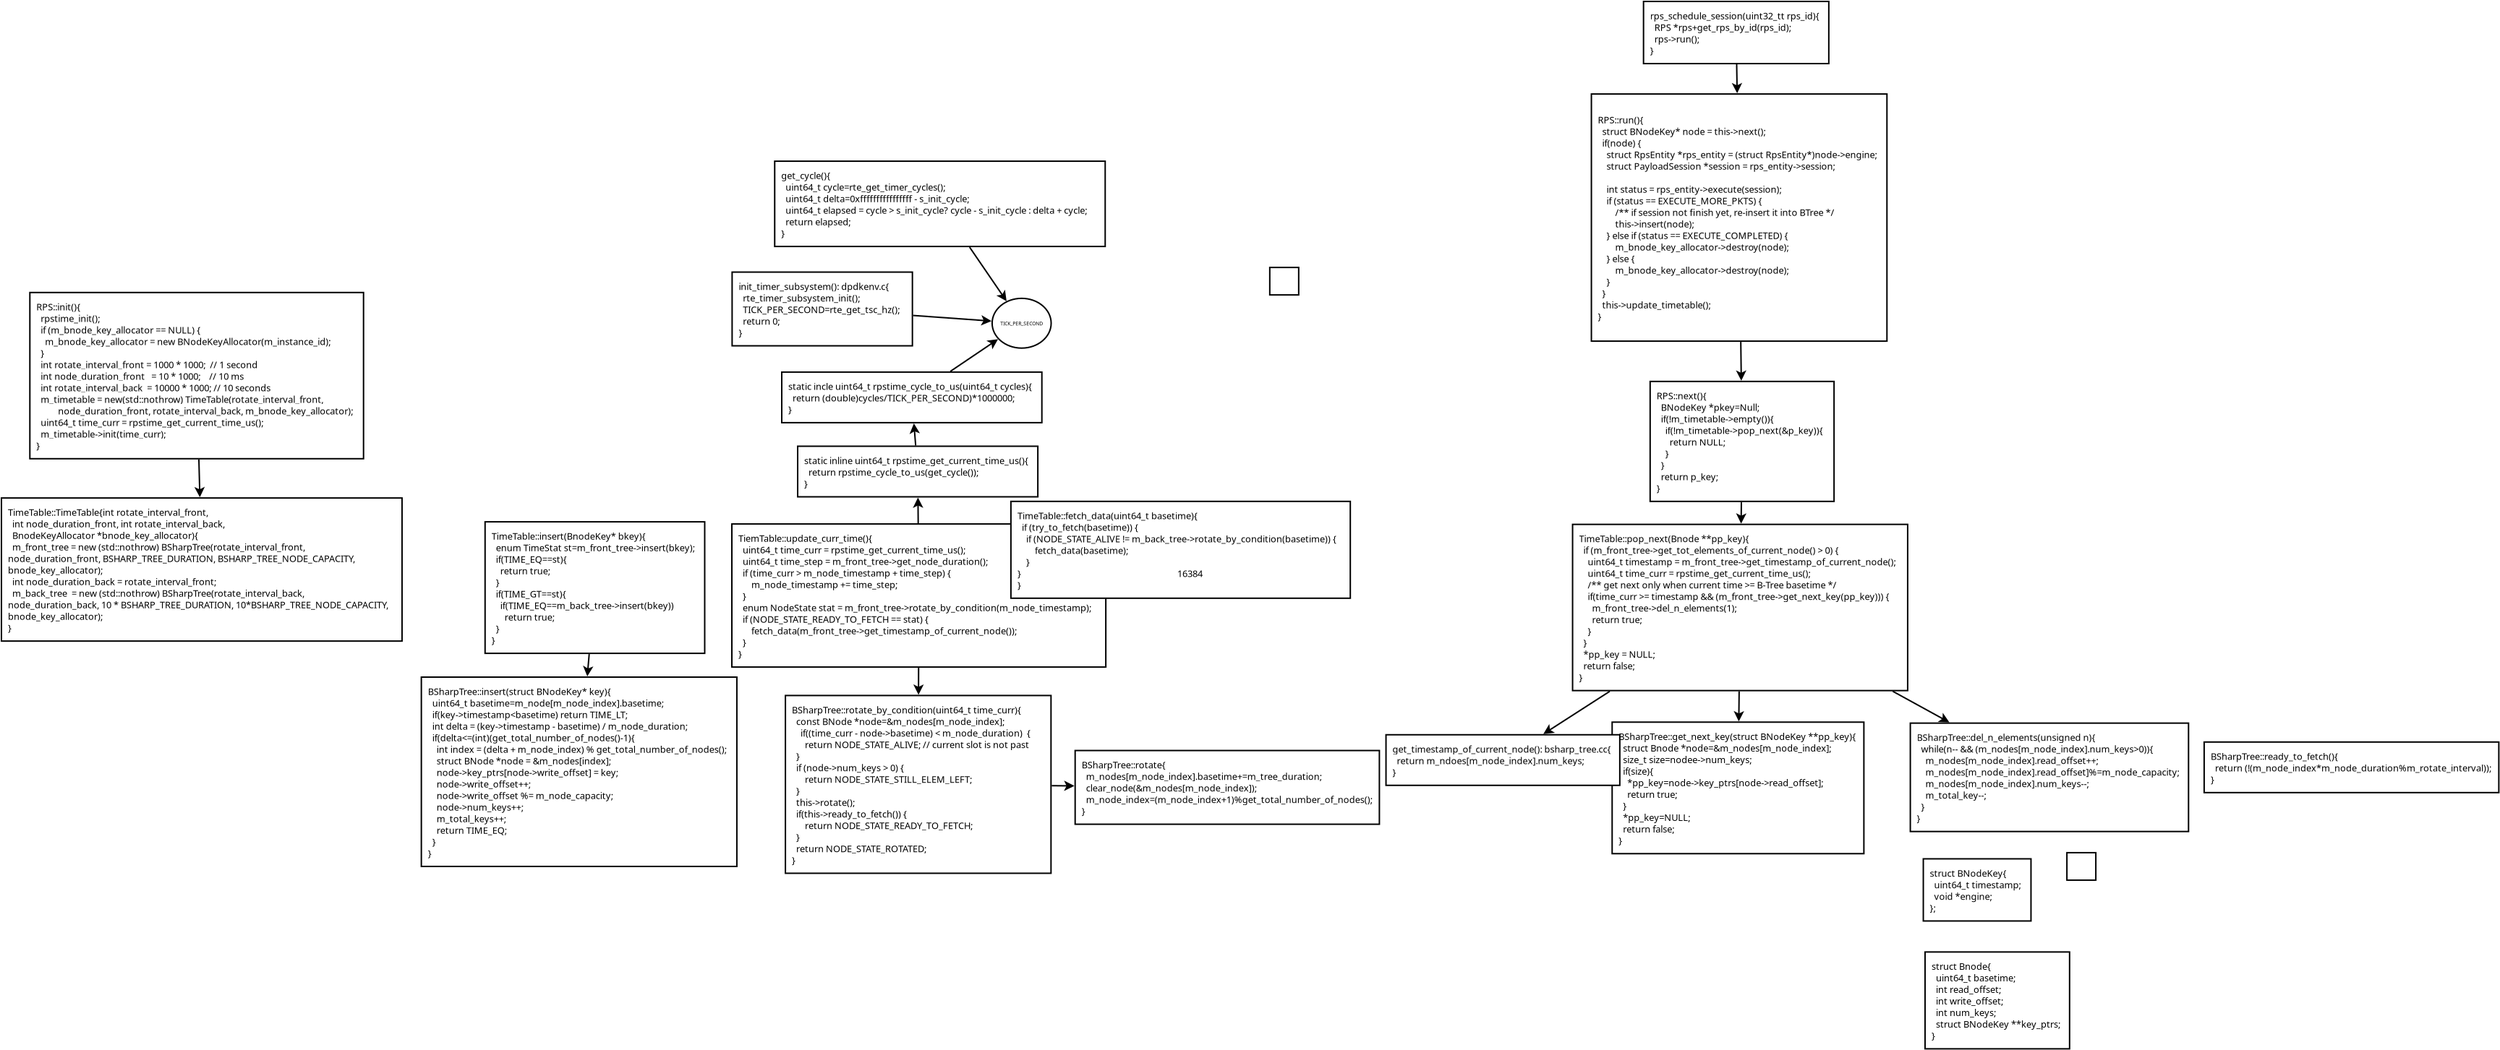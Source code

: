 <?xml version="1.0" encoding="UTF-8"?>
<dia:diagram xmlns:dia="http://www.lysator.liu.se/~alla/dia/">
  <dia:layer name="Background" visible="true" active="true">
    <dia:object type="Flowchart - Box" version="0" id="O0">
      <dia:attribute name="obj_pos">
        <dia:point val="0.267,0.443"/>
      </dia:attribute>
      <dia:attribute name="obj_bb">
        <dia:rectangle val="0.217,0.393;15.324,9.593"/>
      </dia:attribute>
      <dia:attribute name="elem_corner">
        <dia:point val="0.267,0.443"/>
      </dia:attribute>
      <dia:attribute name="elem_width">
        <dia:real val="15.008"/>
      </dia:attribute>
      <dia:attribute name="elem_height">
        <dia:real val="9.1"/>
      </dia:attribute>
      <dia:attribute name="border_width">
        <dia:real val="0.1"/>
      </dia:attribute>
      <dia:attribute name="show_background">
        <dia:boolean val="true"/>
      </dia:attribute>
      <dia:attribute name="padding">
        <dia:real val="0.5"/>
      </dia:attribute>
      <dia:attribute name="text">
        <dia:composite type="text">
          <dia:attribute name="string">
            <dia:string>#TimeTable::insert(BnodeKey* bkey){
  enum TimeStat st=m_front_tree-&gt;insert(bkey);
  if(TIME_EQ==st){
    return true;
  }
  if(TIME_GT==st){
    if(TIME_EQ==m_back_tree-&gt;insert(bkey))
      return true;
  }
}#</dia:string>
          </dia:attribute>
          <dia:attribute name="font">
            <dia:font family="sans" style="0" name="Helvetica"/>
          </dia:attribute>
          <dia:attribute name="height">
            <dia:real val="0.8"/>
          </dia:attribute>
          <dia:attribute name="pos">
            <dia:point val="0.717,1.633"/>
          </dia:attribute>
          <dia:attribute name="color">
            <dia:color val="#000000"/>
          </dia:attribute>
          <dia:attribute name="alignment">
            <dia:enum val="0"/>
          </dia:attribute>
        </dia:composite>
      </dia:attribute>
    </dia:object>
    <dia:object type="Flowchart - Box" version="0" id="O1">
      <dia:attribute name="obj_pos">
        <dia:point val="17.526,0.592"/>
      </dia:attribute>
      <dia:attribute name="obj_bb">
        <dia:rectangle val="17.476,0.542;42.861,10.542"/>
      </dia:attribute>
      <dia:attribute name="elem_corner">
        <dia:point val="17.526,0.592"/>
      </dia:attribute>
      <dia:attribute name="elem_width">
        <dia:real val="25.285"/>
      </dia:attribute>
      <dia:attribute name="elem_height">
        <dia:real val="9.9"/>
      </dia:attribute>
      <dia:attribute name="border_width">
        <dia:real val="0.1"/>
      </dia:attribute>
      <dia:attribute name="show_background">
        <dia:boolean val="true"/>
      </dia:attribute>
      <dia:attribute name="padding">
        <dia:real val="0.5"/>
      </dia:attribute>
      <dia:attribute name="text">
        <dia:composite type="text">
          <dia:attribute name="string">
            <dia:string>#TiemTable::update_curr_time(){
  uint64_t time_curr = rpstime_get_current_time_us();                          
  uint64_t time_step = m_front_tree-&gt;get_node_duration();
  if (time_curr &gt; m_node_timestamp + time_step) {                              
      m_node_timestamp += time_step;      
  }            
  enum NodeState stat = m_front_tree-&gt;rotate_by_condition(m_node_timestamp);   
  if (NODE_STATE_READY_TO_FETCH == stat) {                      
      fetch_data(m_front_tree-&gt;get_timestamp_of_current_node());
  }                                                             
}#</dia:string>
          </dia:attribute>
          <dia:attribute name="font">
            <dia:font family="sans" style="0" name="Helvetica"/>
          </dia:attribute>
          <dia:attribute name="height">
            <dia:real val="0.8"/>
          </dia:attribute>
          <dia:attribute name="pos">
            <dia:point val="17.976,1.782"/>
          </dia:attribute>
          <dia:attribute name="color">
            <dia:color val="#000000"/>
          </dia:attribute>
          <dia:attribute name="alignment">
            <dia:enum val="0"/>
          </dia:attribute>
        </dia:composite>
      </dia:attribute>
    </dia:object>
    <dia:object type="Flowchart - Box" version="0" id="O2">
      <dia:attribute name="obj_pos">
        <dia:point val="20.884,-9.917"/>
      </dia:attribute>
      <dia:attribute name="obj_bb">
        <dia:rectangle val="20.834,-9.967;38.531,-6.367"/>
      </dia:attribute>
      <dia:attribute name="elem_corner">
        <dia:point val="20.884,-9.917"/>
      </dia:attribute>
      <dia:attribute name="elem_width">
        <dia:real val="17.598"/>
      </dia:attribute>
      <dia:attribute name="elem_height">
        <dia:real val="3.5"/>
      </dia:attribute>
      <dia:attribute name="border_width">
        <dia:real val="0.1"/>
      </dia:attribute>
      <dia:attribute name="show_background">
        <dia:boolean val="true"/>
      </dia:attribute>
      <dia:attribute name="padding">
        <dia:real val="0.5"/>
      </dia:attribute>
      <dia:attribute name="text">
        <dia:composite type="text">
          <dia:attribute name="string">
            <dia:string>#static incle uint64_t rpstime_cycle_to_us(uint64_t cycles){
  return (double)cycles/TICK_PER_SECOND)*1000000;
}#</dia:string>
          </dia:attribute>
          <dia:attribute name="font">
            <dia:font family="sans" style="0" name="Helvetica"/>
          </dia:attribute>
          <dia:attribute name="height">
            <dia:real val="0.8"/>
          </dia:attribute>
          <dia:attribute name="pos">
            <dia:point val="21.334,-8.727"/>
          </dia:attribute>
          <dia:attribute name="color">
            <dia:color val="#000000"/>
          </dia:attribute>
          <dia:attribute name="alignment">
            <dia:enum val="0"/>
          </dia:attribute>
        </dia:composite>
      </dia:attribute>
    </dia:object>
    <dia:object type="Flowchart - Box" version="0" id="O3">
      <dia:attribute name="obj_pos">
        <dia:point val="20.203,-24.509"/>
      </dia:attribute>
      <dia:attribute name="obj_bb">
        <dia:rectangle val="20.154,-24.559;43.103,-18.559"/>
      </dia:attribute>
      <dia:attribute name="elem_corner">
        <dia:point val="20.203,-24.509"/>
      </dia:attribute>
      <dia:attribute name="elem_width">
        <dia:real val="22.85"/>
      </dia:attribute>
      <dia:attribute name="elem_height">
        <dia:real val="5.9"/>
      </dia:attribute>
      <dia:attribute name="border_width">
        <dia:real val="0.1"/>
      </dia:attribute>
      <dia:attribute name="show_background">
        <dia:boolean val="true"/>
      </dia:attribute>
      <dia:attribute name="padding">
        <dia:real val="0.5"/>
      </dia:attribute>
      <dia:attribute name="text">
        <dia:composite type="text">
          <dia:attribute name="string">
            <dia:string>#get_cycle(){
  uint64_t cycle=rte_get_timer_cycles();
  uint64_t delta=0xffffffffffffffff - s_init_cycle;
  uint64_t elapsed = cycle &gt; s_init_cycle? cycle - s_init_cycle : delta + cycle;
  return elapsed;
}#</dia:string>
          </dia:attribute>
          <dia:attribute name="font">
            <dia:font family="sans" style="0" name="Helvetica"/>
          </dia:attribute>
          <dia:attribute name="height">
            <dia:real val="0.8"/>
          </dia:attribute>
          <dia:attribute name="pos">
            <dia:point val="20.654,-23.32"/>
          </dia:attribute>
          <dia:attribute name="color">
            <dia:color val="#000000"/>
          </dia:attribute>
          <dia:attribute name="alignment">
            <dia:enum val="0"/>
          </dia:attribute>
        </dia:composite>
      </dia:attribute>
    </dia:object>
    <dia:object type="Flowchart - Box" version="0" id="O4">
      <dia:attribute name="obj_pos">
        <dia:point val="17.259,-16.835"/>
      </dia:attribute>
      <dia:attribute name="obj_bb">
        <dia:rectangle val="17.209,-16.886;29.774,-11.685"/>
      </dia:attribute>
      <dia:attribute name="elem_corner">
        <dia:point val="17.259,-16.835"/>
      </dia:attribute>
      <dia:attribute name="elem_width">
        <dia:real val="12.465"/>
      </dia:attribute>
      <dia:attribute name="elem_height">
        <dia:real val="5.1"/>
      </dia:attribute>
      <dia:attribute name="border_width">
        <dia:real val="0.1"/>
      </dia:attribute>
      <dia:attribute name="show_background">
        <dia:boolean val="true"/>
      </dia:attribute>
      <dia:attribute name="padding">
        <dia:real val="0.5"/>
      </dia:attribute>
      <dia:attribute name="text">
        <dia:composite type="text">
          <dia:attribute name="string">
            <dia:string>#init_timer_subsystem(): dpdkenv.c{
  rte_timer_subsystem_init();
  TICK_PER_SECOND=rte_get_tsc_hz();
  return 0;
}#</dia:string>
          </dia:attribute>
          <dia:attribute name="font">
            <dia:font family="sans" style="0" name="Helvetica"/>
          </dia:attribute>
          <dia:attribute name="height">
            <dia:real val="0.8"/>
          </dia:attribute>
          <dia:attribute name="pos">
            <dia:point val="17.709,-15.646"/>
          </dia:attribute>
          <dia:attribute name="color">
            <dia:color val="#000000"/>
          </dia:attribute>
          <dia:attribute name="alignment">
            <dia:enum val="0"/>
          </dia:attribute>
        </dia:composite>
      </dia:attribute>
    </dia:object>
    <dia:object type="Flowchart - Ellipse" version="0" id="O5">
      <dia:attribute name="obj_pos">
        <dia:point val="35.236,-15.019"/>
      </dia:attribute>
      <dia:attribute name="obj_bb">
        <dia:rectangle val="35.186,-15.069;39.368,-11.526"/>
      </dia:attribute>
      <dia:attribute name="elem_corner">
        <dia:point val="35.236,-15.019"/>
      </dia:attribute>
      <dia:attribute name="elem_width">
        <dia:real val="4.082"/>
      </dia:attribute>
      <dia:attribute name="elem_height">
        <dia:real val="3.443"/>
      </dia:attribute>
      <dia:attribute name="border_width">
        <dia:real val="0.1"/>
      </dia:attribute>
      <dia:attribute name="show_background">
        <dia:boolean val="true"/>
      </dia:attribute>
      <dia:attribute name="padding">
        <dia:real val="0.354"/>
      </dia:attribute>
      <dia:attribute name="text">
        <dia:composite type="text">
          <dia:attribute name="string">
            <dia:string>#TICK_PER_SECOND#</dia:string>
          </dia:attribute>
          <dia:attribute name="font">
            <dia:font family="sans" style="0" name="Helvetica"/>
          </dia:attribute>
          <dia:attribute name="height">
            <dia:real val="0.423"/>
          </dia:attribute>
          <dia:attribute name="pos">
            <dia:point val="37.277,-13.172"/>
          </dia:attribute>
          <dia:attribute name="color">
            <dia:color val="#000000"/>
          </dia:attribute>
          <dia:attribute name="alignment">
            <dia:enum val="1"/>
          </dia:attribute>
        </dia:composite>
      </dia:attribute>
    </dia:object>
    <dia:object type="Standard - Line" version="0" id="O6">
      <dia:attribute name="obj_pos">
        <dia:point val="33.679,-18.56"/>
      </dia:attribute>
      <dia:attribute name="obj_bb">
        <dia:rectangle val="33.61,-18.629;36.304,-14.73"/>
      </dia:attribute>
      <dia:attribute name="conn_endpoints">
        <dia:point val="33.679,-18.56"/>
        <dia:point val="36.234,-14.823"/>
      </dia:attribute>
      <dia:attribute name="numcp">
        <dia:int val="1"/>
      </dia:attribute>
      <dia:attribute name="end_arrow">
        <dia:enum val="22"/>
      </dia:attribute>
      <dia:attribute name="end_arrow_length">
        <dia:real val="0.5"/>
      </dia:attribute>
      <dia:attribute name="end_arrow_width">
        <dia:real val="0.5"/>
      </dia:attribute>
      <dia:connections>
        <dia:connection handle="0" to="O3" connection="16"/>
        <dia:connection handle="1" to="O5" connection="16"/>
      </dia:connections>
    </dia:object>
    <dia:object type="Standard - Line" version="0" id="O7">
      <dia:attribute name="obj_pos">
        <dia:point val="29.773,-13.835"/>
      </dia:attribute>
      <dia:attribute name="obj_bb">
        <dia:rectangle val="29.72,-13.889;35.305,-13.13"/>
      </dia:attribute>
      <dia:attribute name="conn_endpoints">
        <dia:point val="29.773,-13.835"/>
        <dia:point val="35.193,-13.447"/>
      </dia:attribute>
      <dia:attribute name="numcp">
        <dia:int val="1"/>
      </dia:attribute>
      <dia:attribute name="end_arrow">
        <dia:enum val="22"/>
      </dia:attribute>
      <dia:attribute name="end_arrow_length">
        <dia:real val="0.5"/>
      </dia:attribute>
      <dia:attribute name="end_arrow_width">
        <dia:real val="0.5"/>
      </dia:attribute>
      <dia:connections>
        <dia:connection handle="0" to="O4" connection="16"/>
        <dia:connection handle="1" to="O5" connection="16"/>
      </dia:connections>
    </dia:object>
    <dia:object type="Standard - Line" version="0" id="O8">
      <dia:attribute name="obj_pos">
        <dia:point val="32.346,-9.966"/>
      </dia:attribute>
      <dia:attribute name="obj_bb">
        <dia:rectangle val="32.276,-12.263;35.736,-9.897"/>
      </dia:attribute>
      <dia:attribute name="conn_endpoints">
        <dia:point val="32.346,-9.966"/>
        <dia:point val="35.643,-12.194"/>
      </dia:attribute>
      <dia:attribute name="numcp">
        <dia:int val="1"/>
      </dia:attribute>
      <dia:attribute name="end_arrow">
        <dia:enum val="22"/>
      </dia:attribute>
      <dia:attribute name="end_arrow_length">
        <dia:real val="0.5"/>
      </dia:attribute>
      <dia:attribute name="end_arrow_width">
        <dia:real val="0.5"/>
      </dia:attribute>
      <dia:connections>
        <dia:connection handle="0" to="O2" connection="16"/>
        <dia:connection handle="1" to="O5" connection="16"/>
      </dia:connections>
    </dia:object>
    <dia:object type="Flowchart - Box" version="0" id="O9">
      <dia:attribute name="obj_pos">
        <dia:point val="22.021,-4.787"/>
      </dia:attribute>
      <dia:attribute name="obj_bb">
        <dia:rectangle val="21.971,-4.837;38.216,-1.237"/>
      </dia:attribute>
      <dia:attribute name="elem_corner">
        <dia:point val="22.021,-4.787"/>
      </dia:attribute>
      <dia:attribute name="elem_width">
        <dia:real val="16.145"/>
      </dia:attribute>
      <dia:attribute name="elem_height">
        <dia:real val="3.5"/>
      </dia:attribute>
      <dia:attribute name="border_width">
        <dia:real val="0.1"/>
      </dia:attribute>
      <dia:attribute name="show_background">
        <dia:boolean val="true"/>
      </dia:attribute>
      <dia:attribute name="padding">
        <dia:real val="0.5"/>
      </dia:attribute>
      <dia:attribute name="text">
        <dia:composite type="text">
          <dia:attribute name="string">
            <dia:string>#static inline uint64_t rpstime_get_current_time_us(){
  return rpstime_cycle_to_us(get_cycle());        
}                                                   #</dia:string>
          </dia:attribute>
          <dia:attribute name="font">
            <dia:font family="sans" style="0" name="Helvetica"/>
          </dia:attribute>
          <dia:attribute name="height">
            <dia:real val="0.8"/>
          </dia:attribute>
          <dia:attribute name="pos">
            <dia:point val="22.471,-3.597"/>
          </dia:attribute>
          <dia:attribute name="color">
            <dia:color val="#000000"/>
          </dia:attribute>
          <dia:attribute name="alignment">
            <dia:enum val="0"/>
          </dia:attribute>
        </dia:composite>
      </dia:attribute>
    </dia:object>
    <dia:object type="Standard - Line" version="0" id="O10">
      <dia:attribute name="obj_pos">
        <dia:point val="29.949,-4.837"/>
      </dia:attribute>
      <dia:attribute name="obj_bb">
        <dia:rectangle val="29.515,-6.479;30.236,-4.783"/>
      </dia:attribute>
      <dia:attribute name="conn_endpoints">
        <dia:point val="29.949,-4.837"/>
        <dia:point val="29.826,-6.367"/>
      </dia:attribute>
      <dia:attribute name="numcp">
        <dia:int val="1"/>
      </dia:attribute>
      <dia:attribute name="end_arrow">
        <dia:enum val="22"/>
      </dia:attribute>
      <dia:attribute name="end_arrow_length">
        <dia:real val="0.5"/>
      </dia:attribute>
      <dia:attribute name="end_arrow_width">
        <dia:real val="0.5"/>
      </dia:attribute>
      <dia:connections>
        <dia:connection handle="0" to="O9" connection="16"/>
        <dia:connection handle="1" to="O2" connection="16"/>
      </dia:connections>
    </dia:object>
    <dia:object type="Standard - Line" version="0" id="O11">
      <dia:attribute name="obj_pos">
        <dia:point val="30.125,0.542"/>
      </dia:attribute>
      <dia:attribute name="obj_bb">
        <dia:rectangle val="29.753,-1.349;30.476,0.592"/>
      </dia:attribute>
      <dia:attribute name="conn_endpoints">
        <dia:point val="30.125,0.542"/>
        <dia:point val="30.109,-1.237"/>
      </dia:attribute>
      <dia:attribute name="numcp">
        <dia:int val="1"/>
      </dia:attribute>
      <dia:attribute name="end_arrow">
        <dia:enum val="22"/>
      </dia:attribute>
      <dia:attribute name="end_arrow_length">
        <dia:real val="0.5"/>
      </dia:attribute>
      <dia:attribute name="end_arrow_width">
        <dia:real val="0.5"/>
      </dia:attribute>
      <dia:connections>
        <dia:connection handle="0" to="O1" connection="16"/>
        <dia:connection handle="1" to="O9" connection="16"/>
      </dia:connections>
    </dia:object>
    <dia:object type="Flowchart - Box" version="0" id="O12">
      <dia:attribute name="obj_pos">
        <dia:point val="-33.09,-1.206"/>
      </dia:attribute>
      <dia:attribute name="obj_bb">
        <dia:rectangle val="-33.141,-1.256;-5.683,8.744"/>
      </dia:attribute>
      <dia:attribute name="elem_corner">
        <dia:point val="-33.09,-1.206"/>
      </dia:attribute>
      <dia:attribute name="elem_width">
        <dia:real val="27.358"/>
      </dia:attribute>
      <dia:attribute name="elem_height">
        <dia:real val="9.9"/>
      </dia:attribute>
      <dia:attribute name="border_width">
        <dia:real val="0.1"/>
      </dia:attribute>
      <dia:attribute name="show_background">
        <dia:boolean val="true"/>
      </dia:attribute>
      <dia:attribute name="padding">
        <dia:real val="0.5"/>
      </dia:attribute>
      <dia:attribute name="text">
        <dia:composite type="text">
          <dia:attribute name="string">
            <dia:string>#TimeTable::TimeTable{int rotate_interval_front,
  int node_duration_front, int rotate_interval_back,
  BnodeKeyAllocator *bnode_key_allocator){
  m_front_tree = new (std::nothrow) BSharpTree(rotate_interval_front,     
node_duration_front, BSHARP_TREE_DURATION, BSHARP_TREE_NODE_CAPACITY,       
bnode_key_allocator);                                                       
  int node_duration_back = rotate_interval_front;                         
  m_back_tree  = new (std::nothrow) BSharpTree(rotate_interval_back,      
node_duration_back, 10 * BSHARP_TREE_DURATION, 10*BSHARP_TREE_NODE_CAPACITY,
bnode_key_allocator);                                                       
}#</dia:string>
          </dia:attribute>
          <dia:attribute name="font">
            <dia:font family="sans" style="0" name="Helvetica"/>
          </dia:attribute>
          <dia:attribute name="height">
            <dia:real val="0.8"/>
          </dia:attribute>
          <dia:attribute name="pos">
            <dia:point val="-32.641,-0.016"/>
          </dia:attribute>
          <dia:attribute name="color">
            <dia:color val="#000000"/>
          </dia:attribute>
          <dia:attribute name="alignment">
            <dia:enum val="0"/>
          </dia:attribute>
        </dia:composite>
      </dia:attribute>
    </dia:object>
    <dia:object type="Flowchart - Box" version="0" id="O13">
      <dia:attribute name="obj_pos">
        <dia:point val="-31.145,-15.423"/>
      </dia:attribute>
      <dia:attribute name="obj_bb">
        <dia:rectangle val="-31.195,-15.473;-8.325,-3.873"/>
      </dia:attribute>
      <dia:attribute name="elem_corner">
        <dia:point val="-31.145,-15.423"/>
      </dia:attribute>
      <dia:attribute name="elem_width">
        <dia:real val="22.77"/>
      </dia:attribute>
      <dia:attribute name="elem_height">
        <dia:real val="11.5"/>
      </dia:attribute>
      <dia:attribute name="border_width">
        <dia:real val="0.1"/>
      </dia:attribute>
      <dia:attribute name="show_background">
        <dia:boolean val="true"/>
      </dia:attribute>
      <dia:attribute name="padding">
        <dia:real val="0.5"/>
      </dia:attribute>
      <dia:attribute name="text">
        <dia:composite type="text">
          <dia:attribute name="string">
            <dia:string>#RPS::init(){
  rpstime_init();                                                           
  if (m_bnode_key_allocator == NULL) {                                      
    m_bnode_key_allocator = new BNodeKeyAllocator(m_instance_id);         
  }                                                                         
  int rotate_interval_front = 1000 * 1000;  // 1 second                     
  int node_duration_front   = 10 * 1000;    // 10 ms                        
  int rotate_interval_back  = 10000 * 1000; // 10 seconds                   
  m_timetable = new(std::nothrow) TimeTable(rotate_interval_front,          
          node_duration_front, rotate_interval_back, m_bnode_key_allocator);
  uint64_t time_curr = rpstime_get_current_time_us();
  m_timetable-&gt;init(time_curr);                      
}#</dia:string>
          </dia:attribute>
          <dia:attribute name="font">
            <dia:font family="sans" style="0" name="Helvetica"/>
          </dia:attribute>
          <dia:attribute name="height">
            <dia:real val="0.8"/>
          </dia:attribute>
          <dia:attribute name="pos">
            <dia:point val="-30.695,-14.233"/>
          </dia:attribute>
          <dia:attribute name="color">
            <dia:color val="#000000"/>
          </dia:attribute>
          <dia:attribute name="alignment">
            <dia:enum val="0"/>
          </dia:attribute>
        </dia:composite>
      </dia:attribute>
    </dia:object>
    <dia:object type="Flowchart - Box" version="0" id="O14">
      <dia:attribute name="obj_pos">
        <dia:point val="20.944,12.46"/>
      </dia:attribute>
      <dia:attribute name="obj_bb">
        <dia:rectangle val="20.894,12.41;39.357,24.81"/>
      </dia:attribute>
      <dia:attribute name="elem_corner">
        <dia:point val="20.944,12.46"/>
      </dia:attribute>
      <dia:attribute name="elem_width">
        <dia:real val="18.363"/>
      </dia:attribute>
      <dia:attribute name="elem_height">
        <dia:real val="12.3"/>
      </dia:attribute>
      <dia:attribute name="border_width">
        <dia:real val="0.1"/>
      </dia:attribute>
      <dia:attribute name="show_background">
        <dia:boolean val="true"/>
      </dia:attribute>
      <dia:attribute name="padding">
        <dia:real val="0.5"/>
      </dia:attribute>
      <dia:attribute name="text">
        <dia:composite type="text">
          <dia:attribute name="string">
            <dia:string>#BSharpTree::rotate_by_condition(uint64_t time_curr){
  const BNode *node=&amp;m_nodes[m_node_index];
    if((time_curr - node-&gt;basetime) &lt; m_node_duration)  {   
      return NODE_STATE_ALIVE; // current slot is not past
  }                                         
  if (node-&gt;num_keys &gt; 0) {                               
      return NODE_STATE_STILL_ELEM_LEFT;                  
  }             
  this-&gt;rotate();                                         
  if(this-&gt;ready_to_fetch()) {                            
      return NODE_STATE_READY_TO_FETCH;                   
  }                                                       
  return NODE_STATE_ROTATED;                              
}#</dia:string>
          </dia:attribute>
          <dia:attribute name="font">
            <dia:font family="sans" style="0" name="Helvetica"/>
          </dia:attribute>
          <dia:attribute name="height">
            <dia:real val="0.8"/>
          </dia:attribute>
          <dia:attribute name="pos">
            <dia:point val="21.394,13.65"/>
          </dia:attribute>
          <dia:attribute name="color">
            <dia:color val="#000000"/>
          </dia:attribute>
          <dia:attribute name="alignment">
            <dia:enum val="0"/>
          </dia:attribute>
        </dia:composite>
      </dia:attribute>
    </dia:object>
    <dia:object type="Standard - Line" version="0" id="O15">
      <dia:attribute name="obj_pos">
        <dia:point val="30.152,10.542"/>
      </dia:attribute>
      <dia:attribute name="obj_bb">
        <dia:rectangle val="29.786,10.492;30.51,12.522"/>
      </dia:attribute>
      <dia:attribute name="conn_endpoints">
        <dia:point val="30.152,10.542"/>
        <dia:point val="30.146,12.41"/>
      </dia:attribute>
      <dia:attribute name="numcp">
        <dia:int val="1"/>
      </dia:attribute>
      <dia:attribute name="end_arrow">
        <dia:enum val="22"/>
      </dia:attribute>
      <dia:attribute name="end_arrow_length">
        <dia:real val="0.5"/>
      </dia:attribute>
      <dia:attribute name="end_arrow_width">
        <dia:real val="0.5"/>
      </dia:attribute>
      <dia:connections>
        <dia:connection handle="0" to="O1" connection="16"/>
        <dia:connection handle="1" to="O14" connection="16"/>
      </dia:connections>
    </dia:object>
    <dia:object type="Flowchart - Box" version="0" id="O16">
      <dia:attribute name="obj_pos">
        <dia:point val="75.53,0.62"/>
      </dia:attribute>
      <dia:attribute name="obj_bb">
        <dia:rectangle val="75.48,0.57;98.425,12.17"/>
      </dia:attribute>
      <dia:attribute name="elem_corner">
        <dia:point val="75.53,0.62"/>
      </dia:attribute>
      <dia:attribute name="elem_width">
        <dia:real val="22.845"/>
      </dia:attribute>
      <dia:attribute name="elem_height">
        <dia:real val="11.5"/>
      </dia:attribute>
      <dia:attribute name="border_width">
        <dia:real val="0.1"/>
      </dia:attribute>
      <dia:attribute name="show_background">
        <dia:boolean val="true"/>
      </dia:attribute>
      <dia:attribute name="padding">
        <dia:real val="0.5"/>
      </dia:attribute>
      <dia:attribute name="text">
        <dia:composite type="text">
          <dia:attribute name="string">
            <dia:string>#TimeTable::pop_next(Bnode **pp_key){
  if (m_front_tree-&gt;get_tot_elements_of_current_node() &gt; 0) {             
    uint64_t timestamp = m_front_tree-&gt;get_timestamp_of_current_node(); 
    uint64_t time_curr = rpstime_get_current_time_us();                 
    /** get next only when current time &gt;= B-Tree basetime */           
    if(time_curr &gt;= timestamp &amp;&amp; (m_front_tree-&gt;get_next_key(pp_key))) {
      m_front_tree-&gt;del_n_elements(1);                                
      return true;                                                    
    }                                                                   
  } 
  *pp_key = NULL;                                                         
  return false;    
}#</dia:string>
          </dia:attribute>
          <dia:attribute name="font">
            <dia:font family="sans" style="0" name="Helvetica"/>
          </dia:attribute>
          <dia:attribute name="height">
            <dia:real val="0.8"/>
          </dia:attribute>
          <dia:attribute name="pos">
            <dia:point val="75.98,1.81"/>
          </dia:attribute>
          <dia:attribute name="color">
            <dia:color val="#000000"/>
          </dia:attribute>
          <dia:attribute name="alignment">
            <dia:enum val="0"/>
          </dia:attribute>
        </dia:composite>
      </dia:attribute>
    </dia:object>
    <dia:object type="Flowchart - Box" version="0" id="O17">
      <dia:attribute name="obj_pos">
        <dia:point val="99.723,23.761"/>
      </dia:attribute>
      <dia:attribute name="obj_bb">
        <dia:rectangle val="99.673,23.711;107.008,28.111"/>
      </dia:attribute>
      <dia:attribute name="elem_corner">
        <dia:point val="99.723,23.761"/>
      </dia:attribute>
      <dia:attribute name="elem_width">
        <dia:real val="7.235"/>
      </dia:attribute>
      <dia:attribute name="elem_height">
        <dia:real val="4.3"/>
      </dia:attribute>
      <dia:attribute name="border_width">
        <dia:real val="0.1"/>
      </dia:attribute>
      <dia:attribute name="show_background">
        <dia:boolean val="true"/>
      </dia:attribute>
      <dia:attribute name="padding">
        <dia:real val="0.5"/>
      </dia:attribute>
      <dia:attribute name="text">
        <dia:composite type="text">
          <dia:attribute name="string">
            <dia:string>#struct BNodeKey{
  uint64_t timestamp;
  void *engine;
};#</dia:string>
          </dia:attribute>
          <dia:attribute name="font">
            <dia:font family="sans" style="0" name="Helvetica"/>
          </dia:attribute>
          <dia:attribute name="height">
            <dia:real val="0.8"/>
          </dia:attribute>
          <dia:attribute name="pos">
            <dia:point val="100.173,24.951"/>
          </dia:attribute>
          <dia:attribute name="color">
            <dia:color val="#000000"/>
          </dia:attribute>
          <dia:attribute name="alignment">
            <dia:enum val="0"/>
          </dia:attribute>
        </dia:composite>
      </dia:attribute>
    </dia:object>
    <dia:object type="Flowchart - Box" version="0" id="O18">
      <dia:attribute name="obj_pos">
        <dia:point val="99.876,30.206"/>
      </dia:attribute>
      <dia:attribute name="obj_bb">
        <dia:rectangle val="99.826,30.156;109.643,36.956"/>
      </dia:attribute>
      <dia:attribute name="elem_corner">
        <dia:point val="99.876,30.206"/>
      </dia:attribute>
      <dia:attribute name="elem_width">
        <dia:real val="9.718"/>
      </dia:attribute>
      <dia:attribute name="elem_height">
        <dia:real val="6.7"/>
      </dia:attribute>
      <dia:attribute name="border_width">
        <dia:real val="0.1"/>
      </dia:attribute>
      <dia:attribute name="show_background">
        <dia:boolean val="true"/>
      </dia:attribute>
      <dia:attribute name="padding">
        <dia:real val="0.5"/>
      </dia:attribute>
      <dia:attribute name="text">
        <dia:composite type="text">
          <dia:attribute name="string">
            <dia:string>#struct Bnode{
  uint64_t basetime;
  int read_offset;
  int write_offset;
  int num_keys;
  struct BNodeKey **key_ptrs;
}#</dia:string>
          </dia:attribute>
          <dia:attribute name="font">
            <dia:font family="sans" style="0" name="Helvetica"/>
          </dia:attribute>
          <dia:attribute name="height">
            <dia:real val="0.8"/>
          </dia:attribute>
          <dia:attribute name="pos">
            <dia:point val="100.326,31.396"/>
          </dia:attribute>
          <dia:attribute name="color">
            <dia:color val="#000000"/>
          </dia:attribute>
          <dia:attribute name="alignment">
            <dia:enum val="0"/>
          </dia:attribute>
        </dia:composite>
      </dia:attribute>
    </dia:object>
    <dia:object type="Flowchart - Box" version="0" id="O19">
      <dia:attribute name="obj_pos">
        <dia:point val="80.731,-9.27"/>
      </dia:attribute>
      <dia:attribute name="obj_bb">
        <dia:rectangle val="80.68,-9.32;93.496,-0.92"/>
      </dia:attribute>
      <dia:attribute name="elem_corner">
        <dia:point val="80.731,-9.27"/>
      </dia:attribute>
      <dia:attribute name="elem_width">
        <dia:real val="12.715"/>
      </dia:attribute>
      <dia:attribute name="elem_height">
        <dia:real val="8.3"/>
      </dia:attribute>
      <dia:attribute name="border_width">
        <dia:real val="0.1"/>
      </dia:attribute>
      <dia:attribute name="show_background">
        <dia:boolean val="true"/>
      </dia:attribute>
      <dia:attribute name="padding">
        <dia:real val="0.5"/>
      </dia:attribute>
      <dia:attribute name="text">
        <dia:composite type="text">
          <dia:attribute name="string">
            <dia:string>#RPS::next(){
  BNodeKey *pkey=Null;
  if(!m_timetable-&gt;empty()){
    if(!m_timetable-&gt;pop_next(&amp;p_key)){
      return NULL;
    }
  }
  return p_key;
}#</dia:string>
          </dia:attribute>
          <dia:attribute name="font">
            <dia:font family="sans" style="0" name="Helvetica"/>
          </dia:attribute>
          <dia:attribute name="height">
            <dia:real val="0.8"/>
          </dia:attribute>
          <dia:attribute name="pos">
            <dia:point val="81.18,-8.08"/>
          </dia:attribute>
          <dia:attribute name="color">
            <dia:color val="#000000"/>
          </dia:attribute>
          <dia:attribute name="alignment">
            <dia:enum val="0"/>
          </dia:attribute>
        </dia:composite>
      </dia:attribute>
    </dia:object>
    <dia:object type="Standard - Line" version="0" id="O20">
      <dia:attribute name="obj_pos">
        <dia:point val="87.039,-0.92"/>
      </dia:attribute>
      <dia:attribute name="obj_bb">
        <dia:rectangle val="86.666,-0.97;87.39,0.682"/>
      </dia:attribute>
      <dia:attribute name="conn_endpoints">
        <dia:point val="87.039,-0.92"/>
        <dia:point val="87.021,0.57"/>
      </dia:attribute>
      <dia:attribute name="numcp">
        <dia:int val="1"/>
      </dia:attribute>
      <dia:attribute name="end_arrow">
        <dia:enum val="22"/>
      </dia:attribute>
      <dia:attribute name="end_arrow_length">
        <dia:real val="0.5"/>
      </dia:attribute>
      <dia:attribute name="end_arrow_width">
        <dia:real val="0.5"/>
      </dia:attribute>
      <dia:connections>
        <dia:connection handle="0" to="O19" connection="16"/>
        <dia:connection handle="1" to="O16" connection="16"/>
      </dia:connections>
    </dia:object>
    <dia:object type="Flowchart - Box" version="0" id="O21">
      <dia:attribute name="obj_pos">
        <dia:point val="54.432,-17.157"/>
      </dia:attribute>
      <dia:attribute name="obj_bb">
        <dia:rectangle val="54.383,-17.207;56.483,-15.207"/>
      </dia:attribute>
      <dia:attribute name="elem_corner">
        <dia:point val="54.432,-17.157"/>
      </dia:attribute>
      <dia:attribute name="elem_width">
        <dia:real val="2"/>
      </dia:attribute>
      <dia:attribute name="elem_height">
        <dia:real val="1.9"/>
      </dia:attribute>
      <dia:attribute name="border_width">
        <dia:real val="0.1"/>
      </dia:attribute>
      <dia:attribute name="show_background">
        <dia:boolean val="true"/>
      </dia:attribute>
      <dia:attribute name="padding">
        <dia:real val="0.5"/>
      </dia:attribute>
      <dia:attribute name="text">
        <dia:composite type="text">
          <dia:attribute name="string">
            <dia:string>##</dia:string>
          </dia:attribute>
          <dia:attribute name="font">
            <dia:font family="sans" style="0" name="Helvetica"/>
          </dia:attribute>
          <dia:attribute name="height">
            <dia:real val="0.8"/>
          </dia:attribute>
          <dia:attribute name="pos">
            <dia:point val="54.883,-15.967"/>
          </dia:attribute>
          <dia:attribute name="color">
            <dia:color val="#000000"/>
          </dia:attribute>
          <dia:attribute name="alignment">
            <dia:enum val="0"/>
          </dia:attribute>
        </dia:composite>
      </dia:attribute>
    </dia:object>
    <dia:object type="Flowchart - Box" version="0" id="O22">
      <dia:attribute name="obj_pos">
        <dia:point val="109.546,23.335"/>
      </dia:attribute>
      <dia:attribute name="obj_bb">
        <dia:rectangle val="109.496,23.285;111.596,25.285"/>
      </dia:attribute>
      <dia:attribute name="elem_corner">
        <dia:point val="109.546,23.335"/>
      </dia:attribute>
      <dia:attribute name="elem_width">
        <dia:real val="2"/>
      </dia:attribute>
      <dia:attribute name="elem_height">
        <dia:real val="1.9"/>
      </dia:attribute>
      <dia:attribute name="border_width">
        <dia:real val="0.1"/>
      </dia:attribute>
      <dia:attribute name="show_background">
        <dia:boolean val="true"/>
      </dia:attribute>
      <dia:attribute name="padding">
        <dia:real val="0.5"/>
      </dia:attribute>
      <dia:attribute name="text">
        <dia:composite type="text">
          <dia:attribute name="string">
            <dia:string>##</dia:string>
          </dia:attribute>
          <dia:attribute name="font">
            <dia:font family="sans" style="0" name="Helvetica"/>
          </dia:attribute>
          <dia:attribute name="height">
            <dia:real val="0.8"/>
          </dia:attribute>
          <dia:attribute name="pos">
            <dia:point val="109.996,24.525"/>
          </dia:attribute>
          <dia:attribute name="color">
            <dia:color val="#000000"/>
          </dia:attribute>
          <dia:attribute name="alignment">
            <dia:enum val="0"/>
          </dia:attribute>
        </dia:composite>
      </dia:attribute>
    </dia:object>
    <dia:object type="Flowchart - Box" version="0" id="O23">
      <dia:attribute name="obj_pos">
        <dia:point val="78.27,14.303"/>
      </dia:attribute>
      <dia:attribute name="obj_bb">
        <dia:rectangle val="78.221,14.253;95.393,23.453"/>
      </dia:attribute>
      <dia:attribute name="elem_corner">
        <dia:point val="78.27,14.303"/>
      </dia:attribute>
      <dia:attribute name="elem_width">
        <dia:real val="17.073"/>
      </dia:attribute>
      <dia:attribute name="elem_height">
        <dia:real val="9.1"/>
      </dia:attribute>
      <dia:attribute name="border_width">
        <dia:real val="0.1"/>
      </dia:attribute>
      <dia:attribute name="show_background">
        <dia:boolean val="true"/>
      </dia:attribute>
      <dia:attribute name="padding">
        <dia:real val="0.5"/>
      </dia:attribute>
      <dia:attribute name="text">
        <dia:composite type="text">
          <dia:attribute name="string">
            <dia:string>#BSharpTree::get_next_key(struct BNodeKey **pp_key){
  struct Bnode *node=&amp;m_nodes[m_node_index];
  size_t size=nodee-&gt;num_keys;
  if(size){
    *pp_key=node-&gt;key_ptrs[node-&gt;read_offset];
    return true;
  }
  *pp_key=NULL;
  return false;
}#</dia:string>
          </dia:attribute>
          <dia:attribute name="font">
            <dia:font family="sans" style="0" name="Helvetica"/>
          </dia:attribute>
          <dia:attribute name="height">
            <dia:real val="0.8"/>
          </dia:attribute>
          <dia:attribute name="pos">
            <dia:point val="78.721,15.493"/>
          </dia:attribute>
          <dia:attribute name="color">
            <dia:color val="#000000"/>
          </dia:attribute>
          <dia:attribute name="alignment">
            <dia:enum val="0"/>
          </dia:attribute>
        </dia:composite>
      </dia:attribute>
    </dia:object>
    <dia:object type="Standard - Line" version="0" id="O24">
      <dia:attribute name="obj_pos">
        <dia:point val="86.885,12.171"/>
      </dia:attribute>
      <dia:attribute name="obj_bb">
        <dia:rectangle val="86.506,12.12;87.23,14.365"/>
      </dia:attribute>
      <dia:attribute name="conn_endpoints">
        <dia:point val="86.885,12.171"/>
        <dia:point val="86.861,14.254"/>
      </dia:attribute>
      <dia:attribute name="numcp">
        <dia:int val="1"/>
      </dia:attribute>
      <dia:attribute name="end_arrow">
        <dia:enum val="22"/>
      </dia:attribute>
      <dia:attribute name="end_arrow_length">
        <dia:real val="0.5"/>
      </dia:attribute>
      <dia:attribute name="end_arrow_width">
        <dia:real val="0.5"/>
      </dia:attribute>
      <dia:connections>
        <dia:connection handle="0" to="O16" connection="16"/>
        <dia:connection handle="1" to="O23" connection="16"/>
      </dia:connections>
    </dia:object>
    <dia:object type="Flowchart - Box" version="0" id="O25">
      <dia:attribute name="obj_pos">
        <dia:point val="98.836,14.371"/>
      </dia:attribute>
      <dia:attribute name="obj_bb">
        <dia:rectangle val="98.786,14.322;117.888,21.922"/>
      </dia:attribute>
      <dia:attribute name="elem_corner">
        <dia:point val="98.836,14.371"/>
      </dia:attribute>
      <dia:attribute name="elem_width">
        <dia:real val="19.003"/>
      </dia:attribute>
      <dia:attribute name="elem_height">
        <dia:real val="7.5"/>
      </dia:attribute>
      <dia:attribute name="border_width">
        <dia:real val="0.1"/>
      </dia:attribute>
      <dia:attribute name="show_background">
        <dia:boolean val="true"/>
      </dia:attribute>
      <dia:attribute name="padding">
        <dia:real val="0.5"/>
      </dia:attribute>
      <dia:attribute name="text">
        <dia:composite type="text">
          <dia:attribute name="string">
            <dia:string>#BSharpTree::del_n_elements(unsigned n){
  while(n-- &amp;&amp; (m_nodes[m_node_index].num_keys&gt;0)){
    m_nodes[m_node_index].read_offset++;
    m_nodes[m_node_index].read_offset]%=m_node_capacity;
    m_nodes[m_node_index].num_keys--;
    m_total_key--;
  }
}#</dia:string>
          </dia:attribute>
          <dia:attribute name="font">
            <dia:font family="sans" style="0" name="Helvetica"/>
          </dia:attribute>
          <dia:attribute name="height">
            <dia:real val="0.8"/>
          </dia:attribute>
          <dia:attribute name="pos">
            <dia:point val="99.286,15.562"/>
          </dia:attribute>
          <dia:attribute name="color">
            <dia:color val="#000000"/>
          </dia:attribute>
          <dia:attribute name="alignment">
            <dia:enum val="0"/>
          </dia:attribute>
        </dia:composite>
      </dia:attribute>
    </dia:object>
    <dia:object type="Standard - Line" version="0" id="O26">
      <dia:attribute name="obj_pos">
        <dia:point val="97.504,12.168"/>
      </dia:attribute>
      <dia:attribute name="obj_bb">
        <dia:rectangle val="97.436,12.101;101.519,14.391"/>
      </dia:attribute>
      <dia:attribute name="conn_endpoints">
        <dia:point val="97.504,12.168"/>
        <dia:point val="101.421,14.321"/>
      </dia:attribute>
      <dia:attribute name="numcp">
        <dia:int val="1"/>
      </dia:attribute>
      <dia:attribute name="end_arrow">
        <dia:enum val="22"/>
      </dia:attribute>
      <dia:attribute name="end_arrow_length">
        <dia:real val="0.5"/>
      </dia:attribute>
      <dia:attribute name="end_arrow_width">
        <dia:real val="0.5"/>
      </dia:attribute>
      <dia:connections>
        <dia:connection handle="0" to="O16" connection="16"/>
        <dia:connection handle="1" to="O25" connection="16"/>
      </dia:connections>
    </dia:object>
    <dia:object type="Flowchart - Box" version="0" id="O27">
      <dia:attribute name="obj_pos">
        <dia:point val="62.679,15.176"/>
      </dia:attribute>
      <dia:attribute name="obj_bb">
        <dia:rectangle val="62.629,15.126;78.471,18.726"/>
      </dia:attribute>
      <dia:attribute name="elem_corner">
        <dia:point val="62.679,15.176"/>
      </dia:attribute>
      <dia:attribute name="elem_width">
        <dia:real val="15.743"/>
      </dia:attribute>
      <dia:attribute name="elem_height">
        <dia:real val="3.5"/>
      </dia:attribute>
      <dia:attribute name="border_width">
        <dia:real val="0.1"/>
      </dia:attribute>
      <dia:attribute name="show_background">
        <dia:boolean val="true"/>
      </dia:attribute>
      <dia:attribute name="padding">
        <dia:real val="0.5"/>
      </dia:attribute>
      <dia:attribute name="text">
        <dia:composite type="text">
          <dia:attribute name="string">
            <dia:string>#get_timestamp_of_current_node(): bsharp_tree.cc{
  return m_ndoes[m_node_index].num_keys;
}#</dia:string>
          </dia:attribute>
          <dia:attribute name="font">
            <dia:font family="sans" style="0" name="Helvetica"/>
          </dia:attribute>
          <dia:attribute name="height">
            <dia:real val="0.8"/>
          </dia:attribute>
          <dia:attribute name="pos">
            <dia:point val="63.129,16.366"/>
          </dia:attribute>
          <dia:attribute name="color">
            <dia:color val="#000000"/>
          </dia:attribute>
          <dia:attribute name="alignment">
            <dia:enum val="0"/>
          </dia:attribute>
        </dia:composite>
      </dia:attribute>
    </dia:object>
    <dia:object type="Standard - Line" version="0" id="O28">
      <dia:attribute name="obj_pos">
        <dia:point val="77.94,12.171"/>
      </dia:attribute>
      <dia:attribute name="obj_bb">
        <dia:rectangle val="73.252,12.101;78.009,15.196"/>
      </dia:attribute>
      <dia:attribute name="conn_endpoints">
        <dia:point val="77.94,12.171"/>
        <dia:point val="73.346,15.127"/>
      </dia:attribute>
      <dia:attribute name="numcp">
        <dia:int val="1"/>
      </dia:attribute>
      <dia:attribute name="end_arrow">
        <dia:enum val="22"/>
      </dia:attribute>
      <dia:attribute name="end_arrow_length">
        <dia:real val="0.5"/>
      </dia:attribute>
      <dia:attribute name="end_arrow_width">
        <dia:real val="0.5"/>
      </dia:attribute>
      <dia:connections>
        <dia:connection handle="0" to="O16" connection="16"/>
        <dia:connection handle="1" to="O27" connection="16"/>
      </dia:connections>
    </dia:object>
    <dia:object type="Flowchart - Box" version="0" id="O29">
      <dia:attribute name="obj_pos">
        <dia:point val="-4.228,11.187"/>
      </dia:attribute>
      <dia:attribute name="obj_bb">
        <dia:rectangle val="-4.278,11.137;17.637,24.337"/>
      </dia:attribute>
      <dia:attribute name="elem_corner">
        <dia:point val="-4.228,11.187"/>
      </dia:attribute>
      <dia:attribute name="elem_width">
        <dia:real val="21.815"/>
      </dia:attribute>
      <dia:attribute name="elem_height">
        <dia:real val="13.1"/>
      </dia:attribute>
      <dia:attribute name="border_width">
        <dia:real val="0.1"/>
      </dia:attribute>
      <dia:attribute name="show_background">
        <dia:boolean val="true"/>
      </dia:attribute>
      <dia:attribute name="padding">
        <dia:real val="0.5"/>
      </dia:attribute>
      <dia:attribute name="text">
        <dia:composite type="text">
          <dia:attribute name="string">
            <dia:string>#BSharpTree::insert(struct BNodeKey* key){
  uint64_t basetime=m_node[m_node_index].basetime;
  if(key-&gt;timestamp&lt;basetime) return TIME_LT;
  int delta = (key-&gt;timestamp - basetime) / m_node_duration;
  if(delta&lt;=(int)(get_total_number_of_nodes()-1){
    int index = (delta + m_node_index) % get_total_number_of_nodes();
    struct BNode *node = &amp;m_nodes[index];
    node-&gt;key_ptrs[node-&gt;write_offset] = key;
    node-&gt;write_offset++;                    
    node-&gt;write_offset %= m_node_capacity;   
    node-&gt;num_keys++;                        
    m_total_keys++;                          
    return TIME_EQ;                                                      
  }
}#</dia:string>
          </dia:attribute>
          <dia:attribute name="font">
            <dia:font family="sans" style="0" name="Helvetica"/>
          </dia:attribute>
          <dia:attribute name="height">
            <dia:real val="0.8"/>
          </dia:attribute>
          <dia:attribute name="pos">
            <dia:point val="-3.778,12.377"/>
          </dia:attribute>
          <dia:attribute name="color">
            <dia:color val="#000000"/>
          </dia:attribute>
          <dia:attribute name="alignment">
            <dia:enum val="0"/>
          </dia:attribute>
        </dia:composite>
      </dia:attribute>
    </dia:object>
    <dia:object type="Standard - Line" version="0" id="O30">
      <dia:attribute name="obj_pos">
        <dia:point val="7.377,9.592"/>
      </dia:attribute>
      <dia:attribute name="obj_bb">
        <dia:rectangle val="6.936,9.538;7.657,11.248"/>
      </dia:attribute>
      <dia:attribute name="conn_endpoints">
        <dia:point val="7.377,9.592"/>
        <dia:point val="7.245,11.137"/>
      </dia:attribute>
      <dia:attribute name="numcp">
        <dia:int val="1"/>
      </dia:attribute>
      <dia:attribute name="end_arrow">
        <dia:enum val="22"/>
      </dia:attribute>
      <dia:attribute name="end_arrow_length">
        <dia:real val="0.5"/>
      </dia:attribute>
      <dia:attribute name="end_arrow_width">
        <dia:real val="0.5"/>
      </dia:attribute>
      <dia:connections>
        <dia:connection handle="0" to="O0" connection="16"/>
        <dia:connection handle="1" to="O29" connection="16"/>
      </dia:connections>
    </dia:object>
    <dia:object type="Standard - Line" version="0" id="O31">
      <dia:attribute name="obj_pos">
        <dia:point val="-19.609,-3.873"/>
      </dia:attribute>
      <dia:attribute name="obj_bb">
        <dia:rectangle val="-19.919,-3.924;-19.196,-1.144"/>
      </dia:attribute>
      <dia:attribute name="conn_endpoints">
        <dia:point val="-19.609,-3.873"/>
        <dia:point val="-19.541,-1.255"/>
      </dia:attribute>
      <dia:attribute name="numcp">
        <dia:int val="1"/>
      </dia:attribute>
      <dia:attribute name="end_arrow">
        <dia:enum val="22"/>
      </dia:attribute>
      <dia:attribute name="end_arrow_length">
        <dia:real val="0.5"/>
      </dia:attribute>
      <dia:attribute name="end_arrow_width">
        <dia:real val="0.5"/>
      </dia:attribute>
      <dia:connections>
        <dia:connection handle="0" to="O13" connection="16"/>
        <dia:connection handle="1" to="O12" connection="16"/>
      </dia:connections>
    </dia:object>
    <dia:object type="Flowchart - Box" version="0" id="O32">
      <dia:attribute name="obj_pos">
        <dia:point val="41.048,16.267"/>
      </dia:attribute>
      <dia:attribute name="obj_bb">
        <dia:rectangle val="40.998,16.217;61.988,21.417"/>
      </dia:attribute>
      <dia:attribute name="elem_corner">
        <dia:point val="41.048,16.267"/>
      </dia:attribute>
      <dia:attribute name="elem_width">
        <dia:real val="20.89"/>
      </dia:attribute>
      <dia:attribute name="elem_height">
        <dia:real val="5.1"/>
      </dia:attribute>
      <dia:attribute name="border_width">
        <dia:real val="0.1"/>
      </dia:attribute>
      <dia:attribute name="show_background">
        <dia:boolean val="true"/>
      </dia:attribute>
      <dia:attribute name="padding">
        <dia:real val="0.5"/>
      </dia:attribute>
      <dia:attribute name="text">
        <dia:composite type="text">
          <dia:attribute name="string">
            <dia:string>#BSharpTree::rotate{
  m_nodes[m_node_index].basetime+=m_tree_duration;
  clear_node(&amp;m_nodes[m_node_index]);
  m_node_index=(m_node_index+1)%get_total_number_of_nodes();
}#</dia:string>
          </dia:attribute>
          <dia:attribute name="font">
            <dia:font family="sans" style="0" name="Helvetica"/>
          </dia:attribute>
          <dia:attribute name="height">
            <dia:real val="0.8"/>
          </dia:attribute>
          <dia:attribute name="pos">
            <dia:point val="41.498,17.457"/>
          </dia:attribute>
          <dia:attribute name="color">
            <dia:color val="#000000"/>
          </dia:attribute>
          <dia:attribute name="alignment">
            <dia:enum val="0"/>
          </dia:attribute>
        </dia:composite>
      </dia:attribute>
    </dia:object>
    <dia:object type="Standard - Line" version="0" id="O33">
      <dia:attribute name="obj_pos">
        <dia:point val="39.357,18.7"/>
      </dia:attribute>
      <dia:attribute name="obj_bb">
        <dia:rectangle val="39.307,18.348;41.119,19.072"/>
      </dia:attribute>
      <dia:attribute name="conn_endpoints">
        <dia:point val="39.357,18.7"/>
        <dia:point val="41.008,18.716"/>
      </dia:attribute>
      <dia:attribute name="numcp">
        <dia:int val="1"/>
      </dia:attribute>
      <dia:attribute name="end_arrow">
        <dia:enum val="22"/>
      </dia:attribute>
      <dia:attribute name="end_arrow_length">
        <dia:real val="0.5"/>
      </dia:attribute>
      <dia:attribute name="end_arrow_width">
        <dia:real val="0.5"/>
      </dia:attribute>
      <dia:connections>
        <dia:connection handle="0" to="O14" connection="16"/>
        <dia:connection handle="1" to="O32" connection="16"/>
      </dia:connections>
    </dia:object>
    <dia:object type="Flowchart - Box" version="0" id="O34">
      <dia:attribute name="obj_pos">
        <dia:point val="119.242,15.679"/>
      </dia:attribute>
      <dia:attribute name="obj_bb">
        <dia:rectangle val="119.192,15.629;139.252,19.229"/>
      </dia:attribute>
      <dia:attribute name="elem_corner">
        <dia:point val="119.242,15.679"/>
      </dia:attribute>
      <dia:attribute name="elem_width">
        <dia:real val="19.96"/>
      </dia:attribute>
      <dia:attribute name="elem_height">
        <dia:real val="3.5"/>
      </dia:attribute>
      <dia:attribute name="border_width">
        <dia:real val="0.1"/>
      </dia:attribute>
      <dia:attribute name="show_background">
        <dia:boolean val="true"/>
      </dia:attribute>
      <dia:attribute name="padding">
        <dia:real val="0.5"/>
      </dia:attribute>
      <dia:attribute name="text">
        <dia:composite type="text">
          <dia:attribute name="string">
            <dia:string>#BSharpTree::ready_to_fetch(){
  return (!(m_node_index*m_node_duration%m_rotate_interval));
}#</dia:string>
          </dia:attribute>
          <dia:attribute name="font">
            <dia:font family="sans" style="0" name="Helvetica"/>
          </dia:attribute>
          <dia:attribute name="height">
            <dia:real val="0.8"/>
          </dia:attribute>
          <dia:attribute name="pos">
            <dia:point val="119.692,16.869"/>
          </dia:attribute>
          <dia:attribute name="color">
            <dia:color val="#000000"/>
          </dia:attribute>
          <dia:attribute name="alignment">
            <dia:enum val="0"/>
          </dia:attribute>
        </dia:composite>
      </dia:attribute>
    </dia:object>
    <dia:object type="Flowchart - Box" version="0" id="O35">
      <dia:attribute name="obj_pos">
        <dia:point val="36.535,-0.971"/>
      </dia:attribute>
      <dia:attribute name="obj_bb">
        <dia:rectangle val="36.485,-1.021;60.05,5.779"/>
      </dia:attribute>
      <dia:attribute name="elem_corner">
        <dia:point val="36.535,-0.971"/>
      </dia:attribute>
      <dia:attribute name="elem_width">
        <dia:real val="23.465"/>
      </dia:attribute>
      <dia:attribute name="elem_height">
        <dia:real val="6.7"/>
      </dia:attribute>
      <dia:attribute name="border_width">
        <dia:real val="0.1"/>
      </dia:attribute>
      <dia:attribute name="show_background">
        <dia:boolean val="true"/>
      </dia:attribute>
      <dia:attribute name="padding">
        <dia:real val="0.5"/>
      </dia:attribute>
      <dia:attribute name="text">
        <dia:composite type="text">
          <dia:attribute name="string">
            <dia:string>#TimeTable::fetch_data(uint64_t basetime){
  if (try_to_fetch(basetime)) {                                            
    if (NODE_STATE_ALIVE != m_back_tree-&gt;rotate_by_condition(basetime)) {
        fetch_data(basetime);                                            
    }                                                                    
}                                                                        16384
}#</dia:string>
          </dia:attribute>
          <dia:attribute name="font">
            <dia:font family="sans" style="0" name="Helvetica"/>
          </dia:attribute>
          <dia:attribute name="height">
            <dia:real val="0.8"/>
          </dia:attribute>
          <dia:attribute name="pos">
            <dia:point val="36.985,0.219"/>
          </dia:attribute>
          <dia:attribute name="color">
            <dia:color val="#000000"/>
          </dia:attribute>
          <dia:attribute name="alignment">
            <dia:enum val="0"/>
          </dia:attribute>
        </dia:composite>
      </dia:attribute>
    </dia:object>
    <dia:object type="Flowchart - Box" version="0" id="O36">
      <dia:attribute name="obj_pos">
        <dia:point val="76.845,-29.158"/>
      </dia:attribute>
      <dia:attribute name="obj_bb">
        <dia:rectangle val="76.795,-29.208;96.978,-12.008"/>
      </dia:attribute>
      <dia:attribute name="elem_corner">
        <dia:point val="76.845,-29.158"/>
      </dia:attribute>
      <dia:attribute name="elem_width">
        <dia:real val="20.083"/>
      </dia:attribute>
      <dia:attribute name="elem_height">
        <dia:real val="17.1"/>
      </dia:attribute>
      <dia:attribute name="border_width">
        <dia:real val="0.1"/>
      </dia:attribute>
      <dia:attribute name="show_background">
        <dia:boolean val="true"/>
      </dia:attribute>
      <dia:attribute name="padding">
        <dia:real val="0.5"/>
      </dia:attribute>
      <dia:attribute name="text">
        <dia:composite type="text">
          <dia:attribute name="string">
            <dia:string>#RPS::run(){
  struct BNodeKey* node = this-&gt;next();                              
  if(node) {                                                         
    struct RpsEntity *rps_entity = (struct RpsEntity*)node-&gt;engine;
    struct PayloadSession *session = rps_entity-&gt;session;          
                                                                   
    int status = rps_entity-&gt;execute(session);                     
    if (status == EXECUTE_MORE_PKTS) {                             
        /** if session not finish yet, re-insert it into BTree */  
        this-&gt;insert(node);                                        
    } else if (status == EXECUTE_COMPLETED) {                      
        m_bnode_key_allocator-&gt;destroy(node);                      
    } else {                                                       
        m_bnode_key_allocator-&gt;destroy(node);                      
    }                                                              
  }                                                                  
  this-&gt;update_timetable();                                          
}#</dia:string>
          </dia:attribute>
          <dia:attribute name="font">
            <dia:font family="sans" style="0" name="Helvetica"/>
          </dia:attribute>
          <dia:attribute name="height">
            <dia:real val="0.8"/>
          </dia:attribute>
          <dia:attribute name="pos">
            <dia:point val="77.295,-27.168"/>
          </dia:attribute>
          <dia:attribute name="color">
            <dia:color val="#000000"/>
          </dia:attribute>
          <dia:attribute name="alignment">
            <dia:enum val="0"/>
          </dia:attribute>
        </dia:composite>
      </dia:attribute>
    </dia:object>
    <dia:object type="Standard - Line" version="0" id="O37">
      <dia:attribute name="obj_pos">
        <dia:point val="86.999,-12.008"/>
      </dia:attribute>
      <dia:attribute name="obj_bb">
        <dia:rectangle val="86.664,-12.059;87.387,-9.207"/>
      </dia:attribute>
      <dia:attribute name="conn_endpoints">
        <dia:point val="86.999,-12.008"/>
        <dia:point val="87.033,-9.319"/>
      </dia:attribute>
      <dia:attribute name="numcp">
        <dia:int val="1"/>
      </dia:attribute>
      <dia:attribute name="end_arrow">
        <dia:enum val="22"/>
      </dia:attribute>
      <dia:attribute name="end_arrow_length">
        <dia:real val="0.5"/>
      </dia:attribute>
      <dia:attribute name="end_arrow_width">
        <dia:real val="0.5"/>
      </dia:attribute>
      <dia:connections>
        <dia:connection handle="0" to="O36" connection="16"/>
        <dia:connection handle="1" to="O19" connection="16"/>
      </dia:connections>
    </dia:object>
    <dia:object type="Flowchart - Box" version="0" id="O38">
      <dia:attribute name="obj_pos">
        <dia:point val="80.446,-35.562"/>
      </dia:attribute>
      <dia:attribute name="obj_bb">
        <dia:rectangle val="80.396,-35.612;92.961,-31.212"/>
      </dia:attribute>
      <dia:attribute name="elem_corner">
        <dia:point val="80.446,-35.562"/>
      </dia:attribute>
      <dia:attribute name="elem_width">
        <dia:real val="12.465"/>
      </dia:attribute>
      <dia:attribute name="elem_height">
        <dia:real val="4.3"/>
      </dia:attribute>
      <dia:attribute name="border_width">
        <dia:real val="0.1"/>
      </dia:attribute>
      <dia:attribute name="show_background">
        <dia:boolean val="true"/>
      </dia:attribute>
      <dia:attribute name="padding">
        <dia:real val="0.5"/>
      </dia:attribute>
      <dia:attribute name="text">
        <dia:composite type="text">
          <dia:attribute name="string">
            <dia:string>#rps_schedule_session(uint32_tt rps_id){
  RPS *rps+get_rps_by_id(rps_id);
  rps-&gt;run();
}#</dia:string>
          </dia:attribute>
          <dia:attribute name="font">
            <dia:font family="sans" style="0" name="Helvetica"/>
          </dia:attribute>
          <dia:attribute name="height">
            <dia:real val="0.8"/>
          </dia:attribute>
          <dia:attribute name="pos">
            <dia:point val="80.896,-34.373"/>
          </dia:attribute>
          <dia:attribute name="color">
            <dia:color val="#000000"/>
          </dia:attribute>
          <dia:attribute name="alignment">
            <dia:enum val="0"/>
          </dia:attribute>
        </dia:composite>
      </dia:attribute>
    </dia:object>
    <dia:object type="Standard - Line" version="0" id="O39">
      <dia:attribute name="obj_pos">
        <dia:point val="86.713,-31.312"/>
      </dia:attribute>
      <dia:attribute name="obj_bb">
        <dia:rectangle val="86.375,-31.363;87.099,-29.095"/>
      </dia:attribute>
      <dia:attribute name="conn_endpoints">
        <dia:point val="86.713,-31.312"/>
        <dia:point val="86.747,-29.206"/>
      </dia:attribute>
      <dia:attribute name="numcp">
        <dia:int val="1"/>
      </dia:attribute>
      <dia:attribute name="end_arrow">
        <dia:enum val="22"/>
      </dia:attribute>
      <dia:attribute name="end_arrow_length">
        <dia:real val="0.5"/>
      </dia:attribute>
      <dia:attribute name="end_arrow_width">
        <dia:real val="0.5"/>
      </dia:attribute>
      <dia:connections>
        <dia:connection handle="0" to="O38" connection="16"/>
        <dia:connection handle="1" to="O36" connection="16"/>
      </dia:connections>
    </dia:object>
  </dia:layer>
</dia:diagram>
